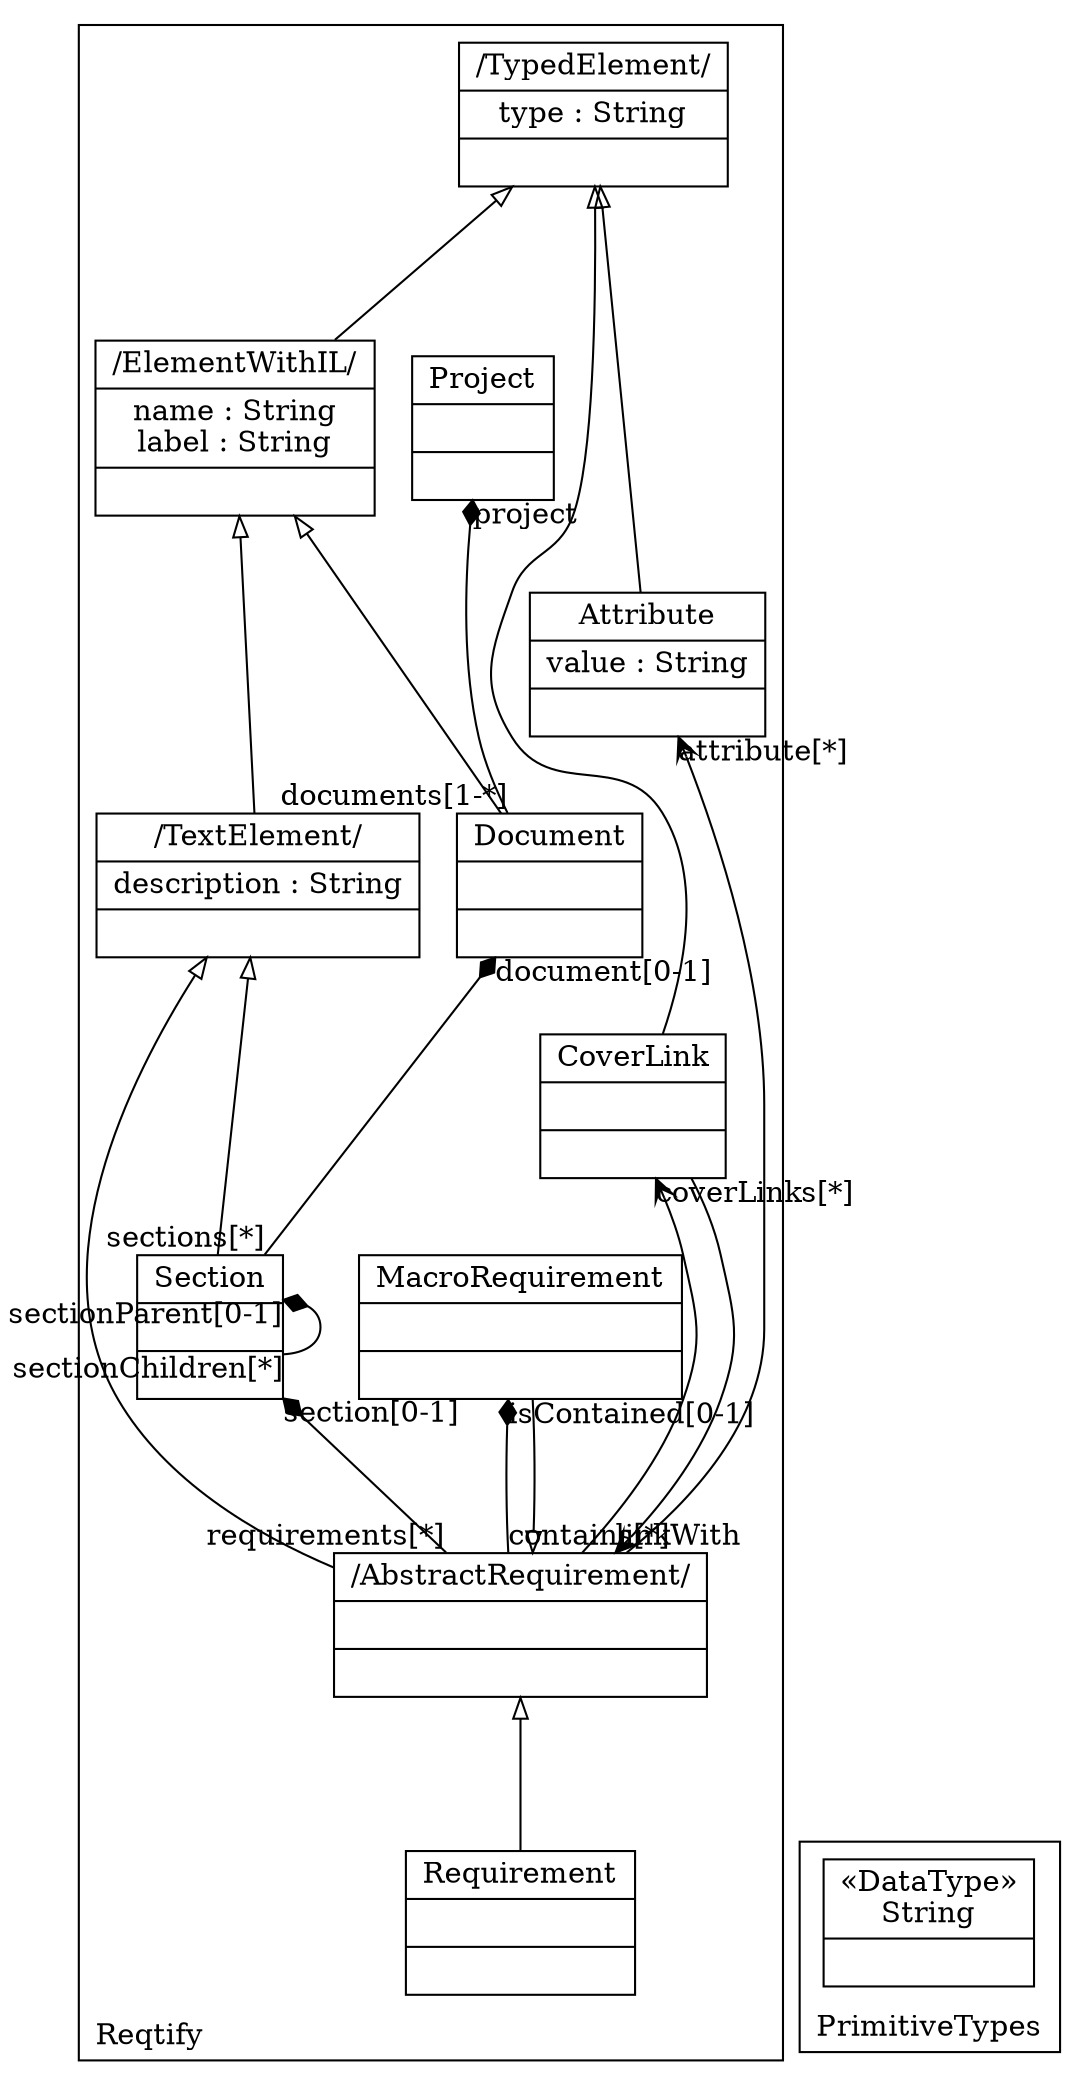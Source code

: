 digraph "KM3 Model in DOT" {
graph[rankdir=BT,labeljust=l,labelloc=t,nodeSep=0.75,compound=true];
 subgraph "cluster_Reqtify"{
labelloc=t
color=black
label=Reqtify
 node[shape=record];
Project[label="{Project| | }"]
;
 node[shape=record];
TypedElement[label="{/TypedElement/|type : String| }"]
;
 node[shape=record];
ElementWithIL[label="{/ElementWithIL/|name : String\nlabel : String| }"]
 ElementWithIL->TypedElement[arrowhead=onormal,group=TypedElement,minlen=2,constraint=true,]
;
 node[shape=record];
Document[label="{Document| | }"]
 Document->Project[arrowhead=diamond,arrowtail=none,headlabel="project",taillabel="documents[1-*]",group=Project,minlen=2,constraint=true,]
 Document->ElementWithIL[arrowhead=onormal,group=ElementWithIL,minlen=2,constraint=true,]
;
 node[shape=record];
TextElement[label="{/TextElement/|description : String| }"]
 TextElement->ElementWithIL[arrowhead=onormal,group=ElementWithIL,minlen=2,constraint=true,]
;
 node[shape=record];
Section[label="{Section| | }"]
 Section->Document[arrowhead=diamond,arrowtail=none,headlabel="document[0-1]",taillabel="sections[*]",group=Document,minlen=2,constraint=true,]
 Section->Section[arrowhead=diamond,arrowtail=none,headlabel="sectionParent[0-1]",taillabel="sectionChildren[*]",group=Section,minlen=2,constraint=true,]
 Section->TextElement[arrowhead=onormal,group=TextElement,minlen=2,constraint=true,]
;
 node[shape=record];
AbstractRequirement[label="{/AbstractRequirement/| | }"]
 AbstractRequirement->Section[arrowhead=diamond,arrowtail=none,headlabel="section[0-1]",taillabel="requirements[*]",group=Section,minlen=2,constraint=true,]
 AbstractRequirement->MacroRequirement[arrowhead=diamond,arrowtail=none,headlabel="isContained[0-1]",taillabel="contains[*]",group=MacroRequirement,minlen=2,constraint=true,]
 AbstractRequirement->CoverLink[arrowhead=vee,arrowtail=diamond,headlabel="coverLinks[*]",group=CoverLink,minlen=2,constraint=true,]
 AbstractRequirement->Attribute[arrowhead=vee,arrowtail=diamond,headlabel="attribute[*]",group=Attribute,minlen=2,constraint=true,]
 AbstractRequirement->TextElement[arrowhead=onormal,group=TextElement,minlen=2,constraint=true,]
;
 node[shape=record];
Requirement[label="{Requirement| | }"]
 Requirement->AbstractRequirement[arrowhead=onormal,group=AbstractRequirement,minlen=2,constraint=true,]
;
 node[shape=record];
MacroRequirement[label="{MacroRequirement| | }"]
 MacroRequirement->AbstractRequirement[arrowhead=onormal,group=AbstractRequirement,minlen=2,constraint=true,]
;
 node[shape=record];
CoverLink[label="{CoverLink| | }"]
 CoverLink->AbstractRequirement[arrowhead=vee,arrowtail=none,headlabel="linkWith",group=AbstractRequirement,minlen=2,constraint=false,]
 CoverLink->TypedElement[arrowhead=onormal,group=TypedElement,minlen=2,constraint=true,]
;
 node[shape=record];
Attribute[label="{Attribute|value : String| }"]
 Attribute->TypedElement[arrowhead=onormal,group=TypedElement,minlen=2,constraint=true,]
;

} subgraph "cluster_PrimitiveTypes"{
labelloc=t
color=black
label=PrimitiveTypes
 node[shape=record];
String[label="{&#171;DataType&#187;\nString|}"]
;

}
}